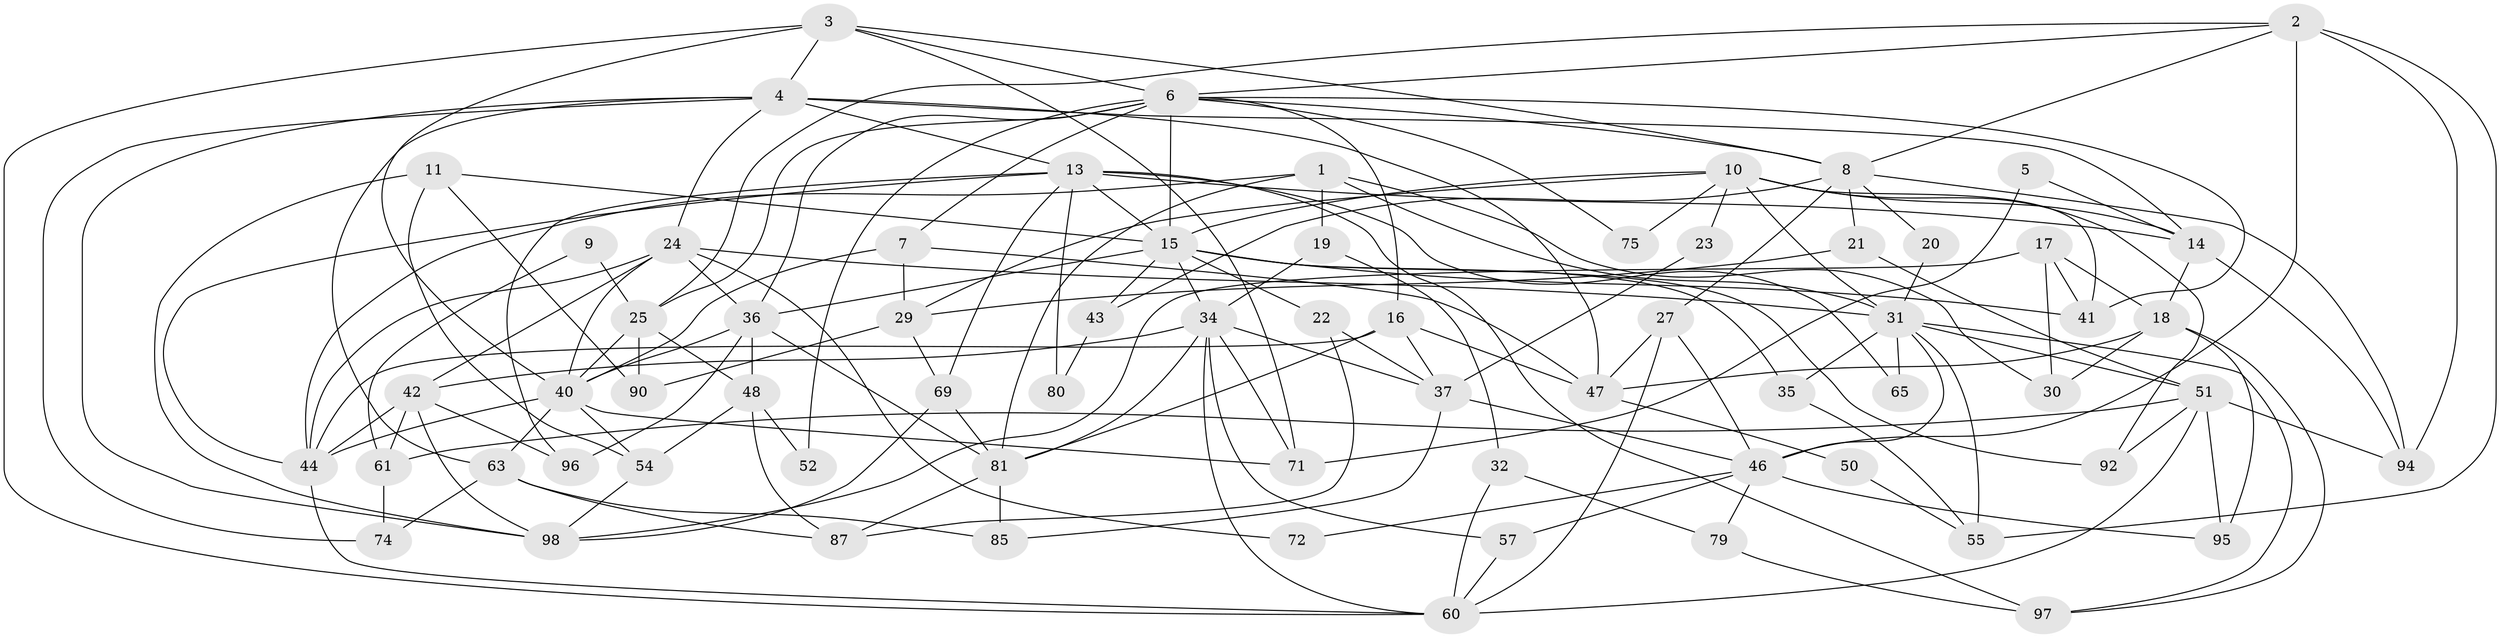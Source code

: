 // original degree distribution, {5: 0.1836734693877551, 2: 0.14285714285714285, 7: 0.05102040816326531, 4: 0.23469387755102042, 6: 0.11224489795918367, 3: 0.2755102040816326}
// Generated by graph-tools (version 1.1) at 2025/11/02/27/25 16:11:20]
// undirected, 68 vertices, 164 edges
graph export_dot {
graph [start="1"]
  node [color=gray90,style=filled];
  1;
  2 [super="+26"];
  3 [super="+38"];
  4 [super="+12"];
  5;
  6 [super="+68"];
  7;
  8 [super="+77"];
  9;
  10 [super="+45"];
  11 [super="+76"];
  13 [super="+33"];
  14 [super="+28"];
  15 [super="+70"];
  16 [super="+39"];
  17 [super="+66"];
  18 [super="+82"];
  19;
  20;
  21;
  22;
  23;
  24 [super="+93"];
  25;
  27 [super="+59"];
  29;
  30;
  31 [super="+73"];
  32;
  34 [super="+53"];
  35;
  36 [super="+91"];
  37 [super="+78"];
  40 [super="+89"];
  41 [super="+58"];
  42 [super="+56"];
  43;
  44 [super="+62"];
  46 [super="+49"];
  47;
  48 [super="+83"];
  50;
  51 [super="+88"];
  52;
  54;
  55;
  57;
  60 [super="+64"];
  61;
  63 [super="+67"];
  65;
  69;
  71;
  72;
  74 [super="+84"];
  75;
  79;
  80;
  81 [super="+86"];
  85;
  87;
  90;
  92;
  94;
  95;
  96;
  97;
  98;
  1 -- 44;
  1 -- 19;
  1 -- 30;
  1 -- 31;
  1 -- 81;
  2 -- 25;
  2 -- 55;
  2 -- 6;
  2 -- 8;
  2 -- 94;
  2 -- 46 [weight=2];
  3 -- 60;
  3 -- 71;
  3 -- 40;
  3 -- 4;
  3 -- 8;
  3 -- 6;
  4 -- 24;
  4 -- 98;
  4 -- 74;
  4 -- 14;
  4 -- 63;
  4 -- 13;
  4 -- 47;
  5 -- 71;
  5 -- 14;
  6 -- 16;
  6 -- 25;
  6 -- 36;
  6 -- 41;
  6 -- 52;
  6 -- 7;
  6 -- 8;
  6 -- 75;
  6 -- 15;
  7 -- 29;
  7 -- 40;
  7 -- 47;
  8 -- 21;
  8 -- 20;
  8 -- 94;
  8 -- 27;
  8 -- 43;
  9 -- 61;
  9 -- 25;
  10 -- 92;
  10 -- 31;
  10 -- 14;
  10 -- 41;
  10 -- 23;
  10 -- 75;
  10 -- 29;
  10 -- 15;
  11 -- 15;
  11 -- 54;
  11 -- 90;
  11 -- 98;
  13 -- 65;
  13 -- 96;
  13 -- 14;
  13 -- 15;
  13 -- 44;
  13 -- 80;
  13 -- 97;
  13 -- 69;
  14 -- 94;
  14 -- 18;
  15 -- 34;
  15 -- 22;
  15 -- 41;
  15 -- 43;
  15 -- 35;
  15 -- 36;
  15 -- 92;
  16 -- 47;
  16 -- 81;
  16 -- 44;
  16 -- 37;
  17 -- 98;
  17 -- 30;
  17 -- 18;
  17 -- 41;
  18 -- 47;
  18 -- 30;
  18 -- 97;
  18 -- 95;
  19 -- 34;
  19 -- 32;
  20 -- 31;
  21 -- 29;
  21 -- 51;
  22 -- 87;
  22 -- 37;
  23 -- 37;
  24 -- 44;
  24 -- 72;
  24 -- 31;
  24 -- 40;
  24 -- 36;
  24 -- 42;
  25 -- 48;
  25 -- 90;
  25 -- 40;
  27 -- 47;
  27 -- 46;
  27 -- 60;
  29 -- 90;
  29 -- 69;
  31 -- 35;
  31 -- 65;
  31 -- 97;
  31 -- 51;
  31 -- 55;
  31 -- 46;
  32 -- 79;
  32 -- 60;
  34 -- 81;
  34 -- 71;
  34 -- 37;
  34 -- 57;
  34 -- 42;
  34 -- 60;
  35 -- 55;
  36 -- 96;
  36 -- 81;
  36 -- 40;
  36 -- 48;
  37 -- 85;
  37 -- 46;
  40 -- 54;
  40 -- 44;
  40 -- 71;
  40 -- 63;
  42 -- 98;
  42 -- 96;
  42 -- 44;
  42 -- 61;
  43 -- 80;
  44 -- 60;
  46 -- 95;
  46 -- 57;
  46 -- 72;
  46 -- 79;
  47 -- 50;
  48 -- 54;
  48 -- 87;
  48 -- 52;
  50 -- 55;
  51 -- 92 [weight=2];
  51 -- 61;
  51 -- 95;
  51 -- 60;
  51 -- 94;
  54 -- 98;
  57 -- 60;
  61 -- 74;
  63 -- 85;
  63 -- 74;
  63 -- 87;
  69 -- 81;
  69 -- 98;
  79 -- 97;
  81 -- 85;
  81 -- 87;
}
